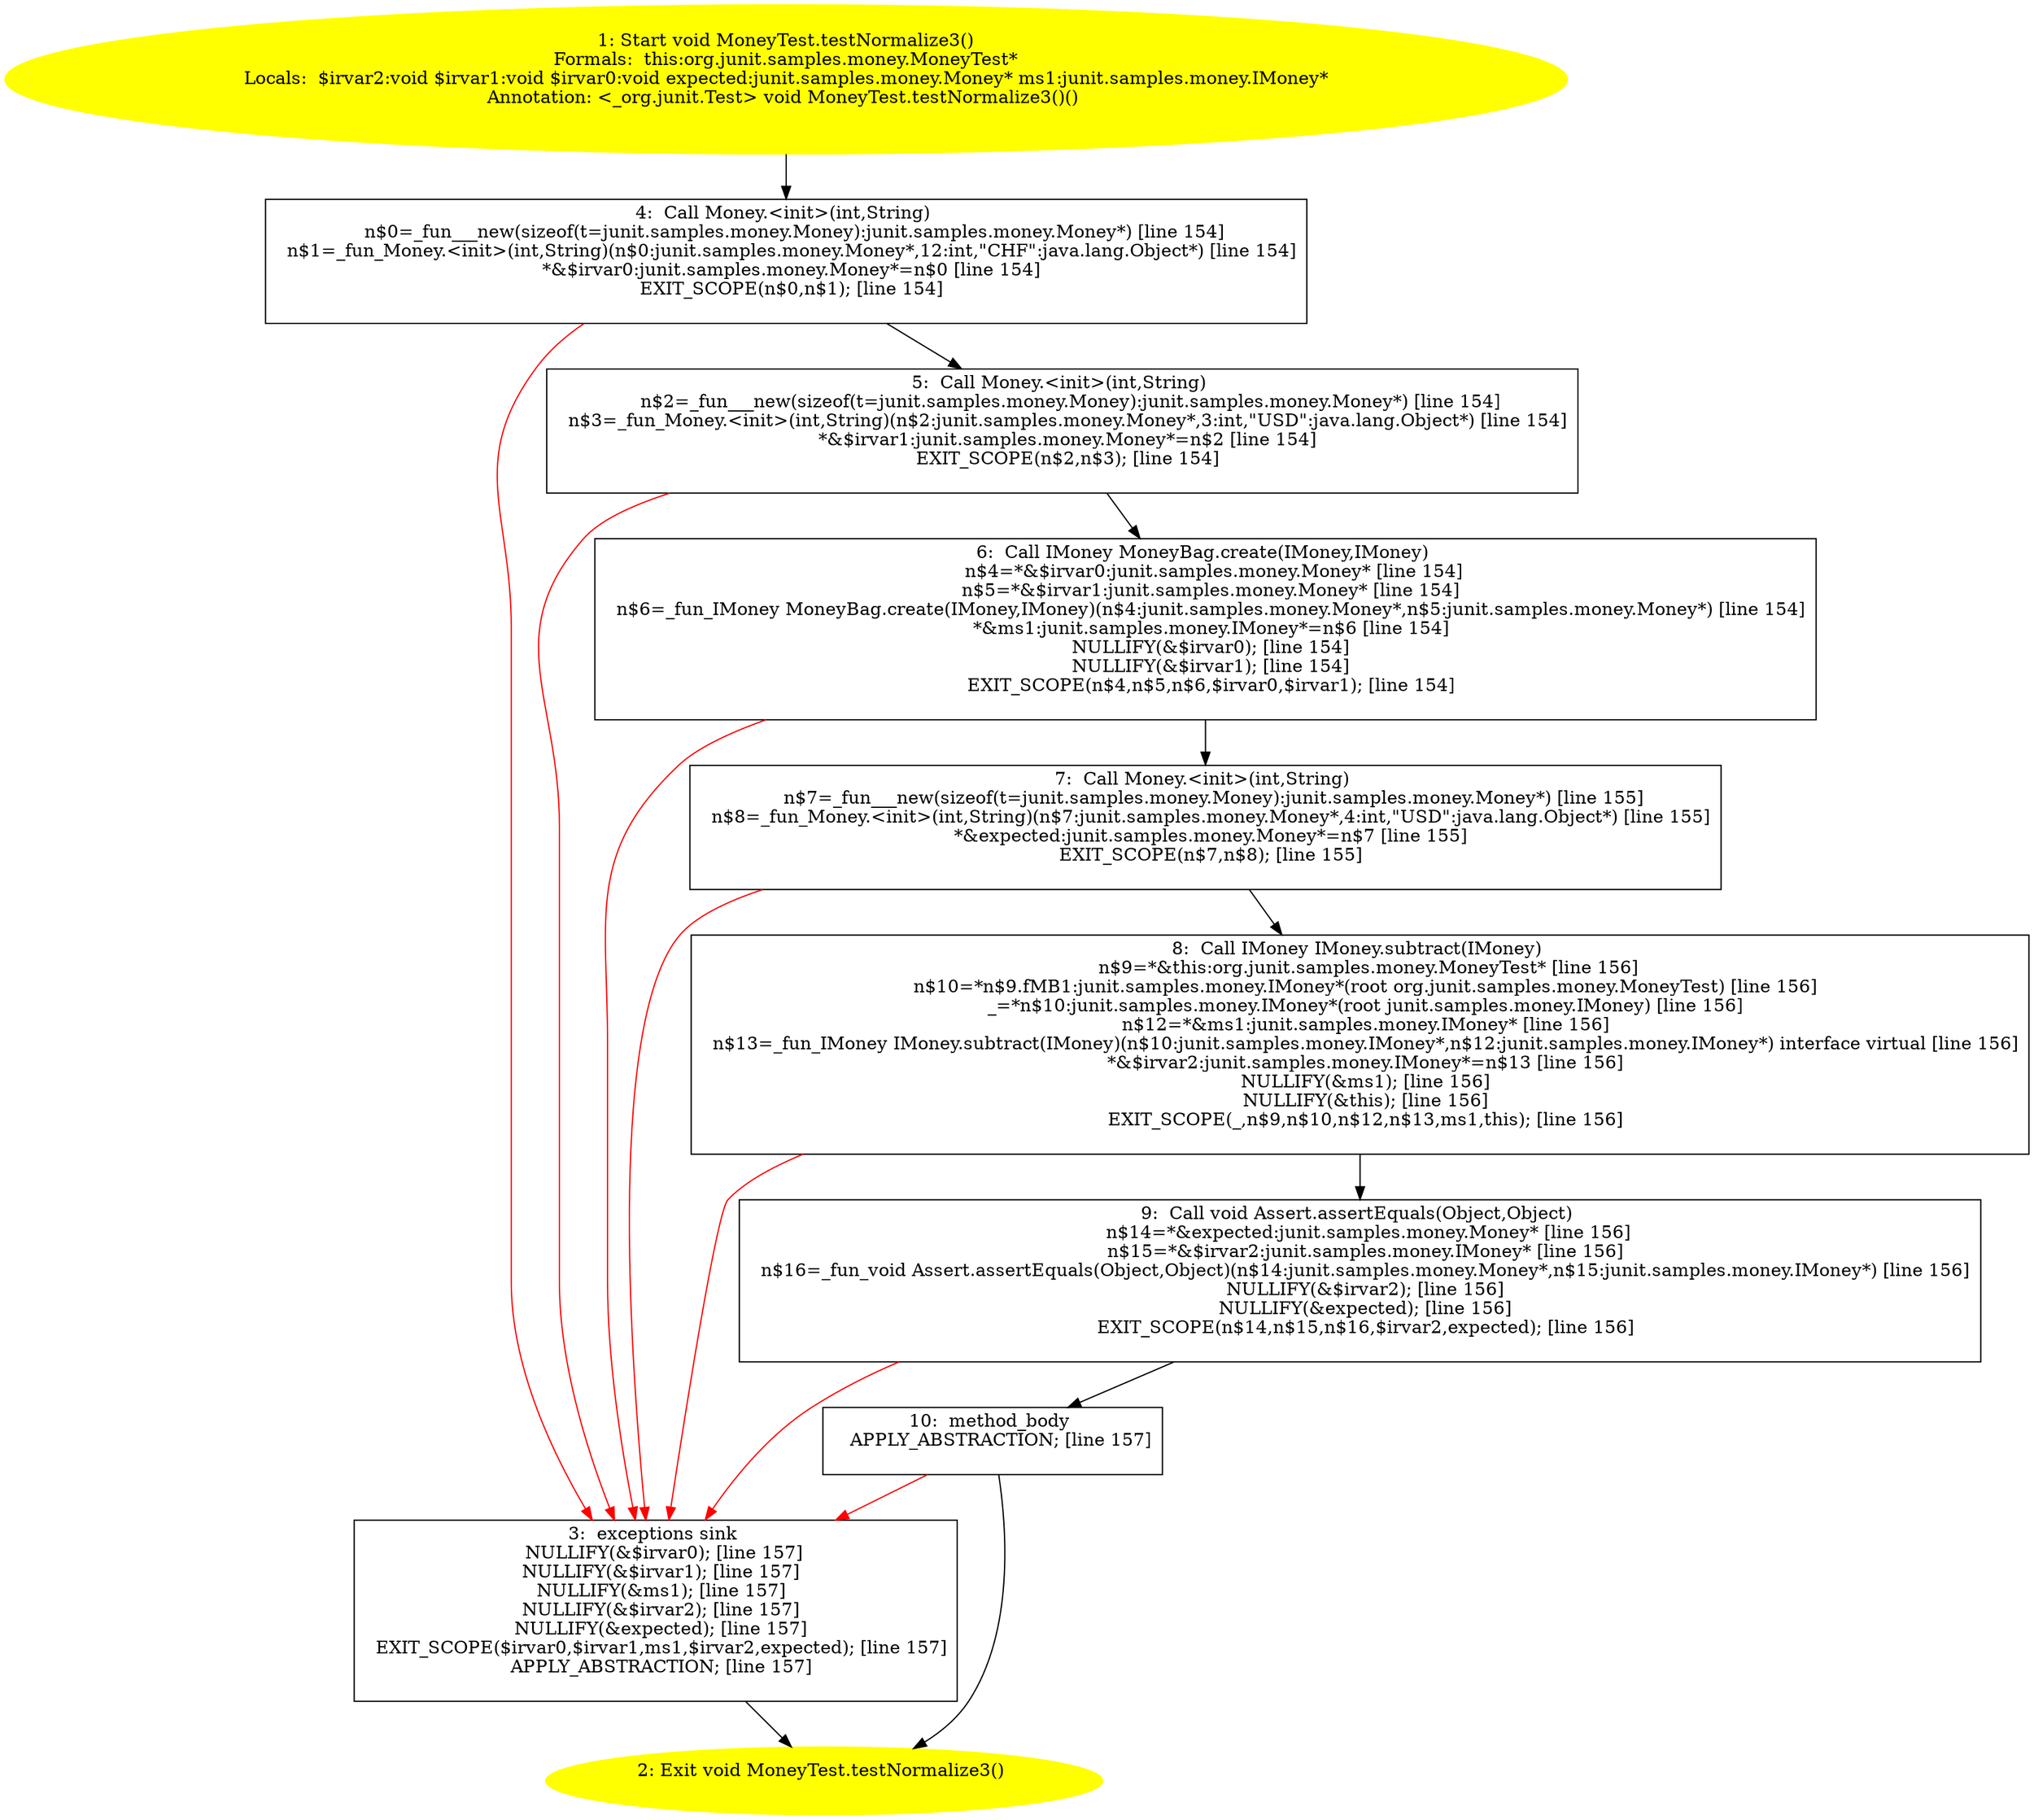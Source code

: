 /* @generated */
digraph cfg {
"org.junit.samples.money.MoneyTest.testNormalize3():void.e8d0bbd2e53018afe7d5e4b7b6e0cf66_1" [label="1: Start void MoneyTest.testNormalize3()\nFormals:  this:org.junit.samples.money.MoneyTest*\nLocals:  $irvar2:void $irvar1:void $irvar0:void expected:junit.samples.money.Money* ms1:junit.samples.money.IMoney*\nAnnotation: <_org.junit.Test> void MoneyTest.testNormalize3()() \n  " color=yellow style=filled]
	

	 "org.junit.samples.money.MoneyTest.testNormalize3():void.e8d0bbd2e53018afe7d5e4b7b6e0cf66_1" -> "org.junit.samples.money.MoneyTest.testNormalize3():void.e8d0bbd2e53018afe7d5e4b7b6e0cf66_4" ;
"org.junit.samples.money.MoneyTest.testNormalize3():void.e8d0bbd2e53018afe7d5e4b7b6e0cf66_2" [label="2: Exit void MoneyTest.testNormalize3() \n  " color=yellow style=filled]
	

"org.junit.samples.money.MoneyTest.testNormalize3():void.e8d0bbd2e53018afe7d5e4b7b6e0cf66_3" [label="3:  exceptions sink \n   NULLIFY(&$irvar0); [line 157]\n  NULLIFY(&$irvar1); [line 157]\n  NULLIFY(&ms1); [line 157]\n  NULLIFY(&$irvar2); [line 157]\n  NULLIFY(&expected); [line 157]\n  EXIT_SCOPE($irvar0,$irvar1,ms1,$irvar2,expected); [line 157]\n  APPLY_ABSTRACTION; [line 157]\n " shape="box"]
	

	 "org.junit.samples.money.MoneyTest.testNormalize3():void.e8d0bbd2e53018afe7d5e4b7b6e0cf66_3" -> "org.junit.samples.money.MoneyTest.testNormalize3():void.e8d0bbd2e53018afe7d5e4b7b6e0cf66_2" ;
"org.junit.samples.money.MoneyTest.testNormalize3():void.e8d0bbd2e53018afe7d5e4b7b6e0cf66_4" [label="4:  Call Money.<init>(int,String) \n   n$0=_fun___new(sizeof(t=junit.samples.money.Money):junit.samples.money.Money*) [line 154]\n  n$1=_fun_Money.<init>(int,String)(n$0:junit.samples.money.Money*,12:int,\"CHF\":java.lang.Object*) [line 154]\n  *&$irvar0:junit.samples.money.Money*=n$0 [line 154]\n  EXIT_SCOPE(n$0,n$1); [line 154]\n " shape="box"]
	

	 "org.junit.samples.money.MoneyTest.testNormalize3():void.e8d0bbd2e53018afe7d5e4b7b6e0cf66_4" -> "org.junit.samples.money.MoneyTest.testNormalize3():void.e8d0bbd2e53018afe7d5e4b7b6e0cf66_5" ;
	 "org.junit.samples.money.MoneyTest.testNormalize3():void.e8d0bbd2e53018afe7d5e4b7b6e0cf66_4" -> "org.junit.samples.money.MoneyTest.testNormalize3():void.e8d0bbd2e53018afe7d5e4b7b6e0cf66_3" [color="red" ];
"org.junit.samples.money.MoneyTest.testNormalize3():void.e8d0bbd2e53018afe7d5e4b7b6e0cf66_5" [label="5:  Call Money.<init>(int,String) \n   n$2=_fun___new(sizeof(t=junit.samples.money.Money):junit.samples.money.Money*) [line 154]\n  n$3=_fun_Money.<init>(int,String)(n$2:junit.samples.money.Money*,3:int,\"USD\":java.lang.Object*) [line 154]\n  *&$irvar1:junit.samples.money.Money*=n$2 [line 154]\n  EXIT_SCOPE(n$2,n$3); [line 154]\n " shape="box"]
	

	 "org.junit.samples.money.MoneyTest.testNormalize3():void.e8d0bbd2e53018afe7d5e4b7b6e0cf66_5" -> "org.junit.samples.money.MoneyTest.testNormalize3():void.e8d0bbd2e53018afe7d5e4b7b6e0cf66_6" ;
	 "org.junit.samples.money.MoneyTest.testNormalize3():void.e8d0bbd2e53018afe7d5e4b7b6e0cf66_5" -> "org.junit.samples.money.MoneyTest.testNormalize3():void.e8d0bbd2e53018afe7d5e4b7b6e0cf66_3" [color="red" ];
"org.junit.samples.money.MoneyTest.testNormalize3():void.e8d0bbd2e53018afe7d5e4b7b6e0cf66_6" [label="6:  Call IMoney MoneyBag.create(IMoney,IMoney) \n   n$4=*&$irvar0:junit.samples.money.Money* [line 154]\n  n$5=*&$irvar1:junit.samples.money.Money* [line 154]\n  n$6=_fun_IMoney MoneyBag.create(IMoney,IMoney)(n$4:junit.samples.money.Money*,n$5:junit.samples.money.Money*) [line 154]\n  *&ms1:junit.samples.money.IMoney*=n$6 [line 154]\n  NULLIFY(&$irvar0); [line 154]\n  NULLIFY(&$irvar1); [line 154]\n  EXIT_SCOPE(n$4,n$5,n$6,$irvar0,$irvar1); [line 154]\n " shape="box"]
	

	 "org.junit.samples.money.MoneyTest.testNormalize3():void.e8d0bbd2e53018afe7d5e4b7b6e0cf66_6" -> "org.junit.samples.money.MoneyTest.testNormalize3():void.e8d0bbd2e53018afe7d5e4b7b6e0cf66_7" ;
	 "org.junit.samples.money.MoneyTest.testNormalize3():void.e8d0bbd2e53018afe7d5e4b7b6e0cf66_6" -> "org.junit.samples.money.MoneyTest.testNormalize3():void.e8d0bbd2e53018afe7d5e4b7b6e0cf66_3" [color="red" ];
"org.junit.samples.money.MoneyTest.testNormalize3():void.e8d0bbd2e53018afe7d5e4b7b6e0cf66_7" [label="7:  Call Money.<init>(int,String) \n   n$7=_fun___new(sizeof(t=junit.samples.money.Money):junit.samples.money.Money*) [line 155]\n  n$8=_fun_Money.<init>(int,String)(n$7:junit.samples.money.Money*,4:int,\"USD\":java.lang.Object*) [line 155]\n  *&expected:junit.samples.money.Money*=n$7 [line 155]\n  EXIT_SCOPE(n$7,n$8); [line 155]\n " shape="box"]
	

	 "org.junit.samples.money.MoneyTest.testNormalize3():void.e8d0bbd2e53018afe7d5e4b7b6e0cf66_7" -> "org.junit.samples.money.MoneyTest.testNormalize3():void.e8d0bbd2e53018afe7d5e4b7b6e0cf66_8" ;
	 "org.junit.samples.money.MoneyTest.testNormalize3():void.e8d0bbd2e53018afe7d5e4b7b6e0cf66_7" -> "org.junit.samples.money.MoneyTest.testNormalize3():void.e8d0bbd2e53018afe7d5e4b7b6e0cf66_3" [color="red" ];
"org.junit.samples.money.MoneyTest.testNormalize3():void.e8d0bbd2e53018afe7d5e4b7b6e0cf66_8" [label="8:  Call IMoney IMoney.subtract(IMoney) \n   n$9=*&this:org.junit.samples.money.MoneyTest* [line 156]\n  n$10=*n$9.fMB1:junit.samples.money.IMoney*(root org.junit.samples.money.MoneyTest) [line 156]\n  _=*n$10:junit.samples.money.IMoney*(root junit.samples.money.IMoney) [line 156]\n  n$12=*&ms1:junit.samples.money.IMoney* [line 156]\n  n$13=_fun_IMoney IMoney.subtract(IMoney)(n$10:junit.samples.money.IMoney*,n$12:junit.samples.money.IMoney*) interface virtual [line 156]\n  *&$irvar2:junit.samples.money.IMoney*=n$13 [line 156]\n  NULLIFY(&ms1); [line 156]\n  NULLIFY(&this); [line 156]\n  EXIT_SCOPE(_,n$9,n$10,n$12,n$13,ms1,this); [line 156]\n " shape="box"]
	

	 "org.junit.samples.money.MoneyTest.testNormalize3():void.e8d0bbd2e53018afe7d5e4b7b6e0cf66_8" -> "org.junit.samples.money.MoneyTest.testNormalize3():void.e8d0bbd2e53018afe7d5e4b7b6e0cf66_9" ;
	 "org.junit.samples.money.MoneyTest.testNormalize3():void.e8d0bbd2e53018afe7d5e4b7b6e0cf66_8" -> "org.junit.samples.money.MoneyTest.testNormalize3():void.e8d0bbd2e53018afe7d5e4b7b6e0cf66_3" [color="red" ];
"org.junit.samples.money.MoneyTest.testNormalize3():void.e8d0bbd2e53018afe7d5e4b7b6e0cf66_9" [label="9:  Call void Assert.assertEquals(Object,Object) \n   n$14=*&expected:junit.samples.money.Money* [line 156]\n  n$15=*&$irvar2:junit.samples.money.IMoney* [line 156]\n  n$16=_fun_void Assert.assertEquals(Object,Object)(n$14:junit.samples.money.Money*,n$15:junit.samples.money.IMoney*) [line 156]\n  NULLIFY(&$irvar2); [line 156]\n  NULLIFY(&expected); [line 156]\n  EXIT_SCOPE(n$14,n$15,n$16,$irvar2,expected); [line 156]\n " shape="box"]
	

	 "org.junit.samples.money.MoneyTest.testNormalize3():void.e8d0bbd2e53018afe7d5e4b7b6e0cf66_9" -> "org.junit.samples.money.MoneyTest.testNormalize3():void.e8d0bbd2e53018afe7d5e4b7b6e0cf66_10" ;
	 "org.junit.samples.money.MoneyTest.testNormalize3():void.e8d0bbd2e53018afe7d5e4b7b6e0cf66_9" -> "org.junit.samples.money.MoneyTest.testNormalize3():void.e8d0bbd2e53018afe7d5e4b7b6e0cf66_3" [color="red" ];
"org.junit.samples.money.MoneyTest.testNormalize3():void.e8d0bbd2e53018afe7d5e4b7b6e0cf66_10" [label="10:  method_body \n   APPLY_ABSTRACTION; [line 157]\n " shape="box"]
	

	 "org.junit.samples.money.MoneyTest.testNormalize3():void.e8d0bbd2e53018afe7d5e4b7b6e0cf66_10" -> "org.junit.samples.money.MoneyTest.testNormalize3():void.e8d0bbd2e53018afe7d5e4b7b6e0cf66_2" ;
	 "org.junit.samples.money.MoneyTest.testNormalize3():void.e8d0bbd2e53018afe7d5e4b7b6e0cf66_10" -> "org.junit.samples.money.MoneyTest.testNormalize3():void.e8d0bbd2e53018afe7d5e4b7b6e0cf66_3" [color="red" ];
}
